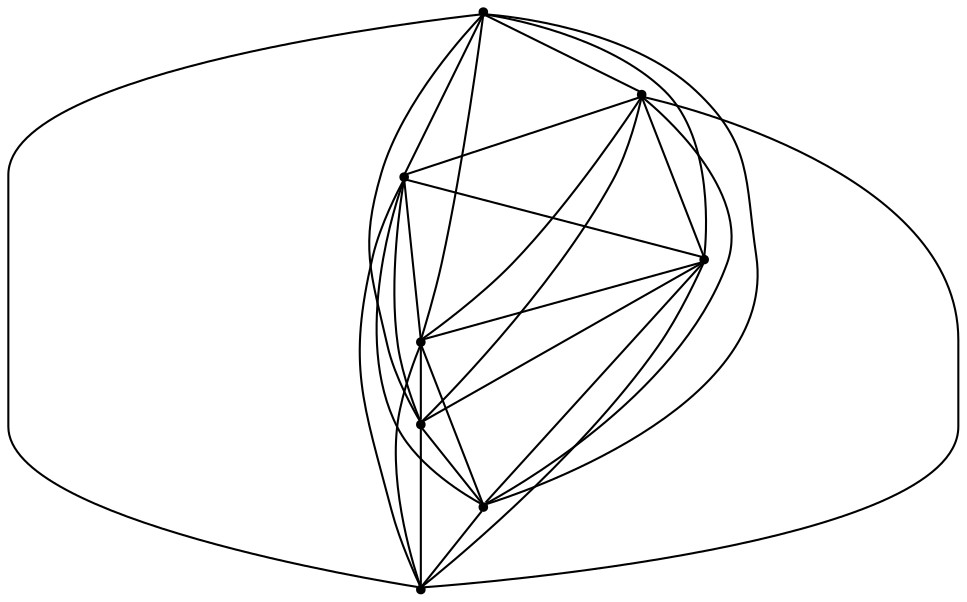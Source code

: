graph {
  node [shape=point,comment="{\"directed\":false,\"doi\":\"10.1007/978-3-030-92931-2_1\",\"figure\":\"1 (3)\"}"]

  v0 [pos="949.6679644816145,318.0467995855993"]
  v1 [pos="866.3213536366185,401.3923889628353"]
  v2 [pos="799.6440649606217,468.06886046462415"]
  v3 [pos="716.2974541156258,318.0467995855993"]
  v4 [pos="799.6440649606217,401.3923889628353"]
  v5 [pos="866.3213536366185,468.06886046462415"]
  v6 [pos="949.6679644816145,551.4144498418602"]
  v7 [pos="716.2974541156258,551.4144498418602"]

  v0 -- v7 [id="-1",pos="949.6679644816145,318.0467995855993 1033.0145753266104,368.0541532119409 1033.0145753266104,518.0762140909658 966.3372866506136,588.9199650616165 899.6599979746169,659.7637160322671 766.3054206226233,651.4291570945435 716.2974541156258,551.4144498418602"]
  v5 -- v4 [id="-2",pos="866.3213536366185,468.06886046462415 799.6440649606217,401.3923889628353 799.6440649606217,401.3923889628353 799.6440649606217,401.3923889628353"]
  v3 -- v6 [id="-3",pos="716.2974541156258,318.0467995855993 632.9508432706298,368.0541532119409 632.9508432706298,518.0762140909658 699.6281319466266,588.9199650616165 766.3054206226233,659.7637160322671 899.6599979746169,651.4291570945435 949.6679644816145,551.4144498418602"]
  v7 -- v4 [id="-4",pos="716.2974541156258,551.4144498418602 749.6360984536241,473.6238447596686 777.4196586215337,423.616491133327 799.6440649606217,401.3923889628353"]
  v7 -- v1 [id="-5",pos="716.2974541156258,551.4144498418602 950.1138464665121,607.222649367042 924.8015229755962,442.21088372982007 866.3213536366185,401.3923889628353"]
  v1 -- v2 [id="-6",pos="866.3213536366185,401.3923889628353 799.6440649606217,468.06886046462415 799.6440649606217,468.06886046462415 799.6440649606217,468.06886046462415"]
  v7 -- v6 [id="-7",pos="716.2974541156258,551.4144498418602 794.0889807905329,606.9767877632463 871.8805710538577,606.9767877632463 949.6679644816145,551.4144498418602"]
  v7 -- v2 [id="-8",pos="716.2974541156258,551.4144498418602 760.7503364525345,518.0762140909658 788.5339602088617,490.2929626351158 799.6440649606217,468.06886046462415"]
  v3 -- v5 [id="-9",pos="716.2974541156258,318.0467995855993 660.4885706157193,551.8603263621796 825.5023586058918,526.548313090505 866.3213536366185,468.06886046462415"]
  v3 -- v1 [id="-10",pos="716.2974541156258,318.0467995855993 794.0889807905329,351.38503533649373 844.0969472975304,379.1682867923437 866.3213536366185,401.3923889628353"]
  v3 -- v4 [id="-11",pos="716.2974541156258,318.0467995855993 749.6360984536241,362.49916891689645 777.4196586215337,390.2782553824326 799.6440649606217,401.3923889628353"]
  v3 -- v7 [id="-12",pos="716.2974541156258,318.0467995855993 671.8487050258674,395.83740466779085 671.8487050258674,473.6238447596686 716.2974541156258,551.4144498418602"]
  v3 -- v2 [id="-13",pos="716.2974541156258,318.0467995855993 721.2774446360547,429.42566701279486 749.0568079683962,479.43305243295566 799.6440649606217,468.06886046462415"]
  v2 -- v5 [id="-14",pos="799.6440649606217,468.06886046462415 821.8726045468601,456.9547268842214 844.0969472975304,456.9547268842214 866.3213536366185,468.06886046462415"]
  v4 -- v2 [id="-15",pos="799.6440649606217,401.3923889628353 810.7583029595321,423.616491133327 810.7583029595321,445.84475829413253 799.6440649606217,468.06886046462415"]
  v5 -- v1 [id="-16",pos="866.3213536366185,468.06886046462415 855.2112488848585,445.84475829413253 855.2112488848585,423.616491133327 866.3213536366185,401.3923889628353"]
  v1 -- v4 [id="-17",pos="866.3213536366185,401.3923889628353 844.0969472975304,412.5065225432381 821.8726045468601,412.5065225432381 799.6440649606217,401.3923889628353"]
  v6 -- v1 [id="-18",pos="949.6679644816145,551.4144498418602 944.6879739611854,440.0355824146646 916.9086106288439,390.0281969945038 866.3213536366185,401.3923889628353"]
  v7 -- v5 [id="-19",pos="716.2974541156258,551.4144498418602 827.6818516224874,546.4345521483231 877.689818129485,518.655465682787 866.3213536366185,468.06886046462415"]
  v6 -- v2 [id="-20",pos="949.6679644816145,551.4144498418602 871.8805710538577,518.0762140909658 821.8726045468601,490.2929626351158 799.6440649606217,468.06886046462415"]
  v6 -- v0 [id="-21",pos="949.6679644816145,551.4144498418602 994.1208468185231,473.6238447596686 994.1208468185231,395.83740466779085 949.6679644816145,318.0467995855993"]
  v6 -- v4 [id="-22",pos="949.6679644816145,551.4144498418602 1005.4768479815209,317.60092306527974 840.4630599913484,342.91293633695443 799.6440649606217,401.3923889628353"]
  v6 -- v5 [id="-23",pos="949.6679644816145,551.4144498418602 916.3293201436161,506.962080510563 888.5457599757065,479.18299404502693 866.3213536366185,468.06886046462415"]
  v0 -- v5 [id="-24",pos="949.6679644816145,318.0467995855993 916.3293201436161,395.83740466779085 888.5457599757065,445.84475829413253 866.3213536366185,468.06886046462415"]
  v0 -- v4 [id="-25",pos="949.6679644816145,318.0467995855993 838.287700221903,323.0267290729555 788.2797337149055,350.80578374467245 799.6440649606217,401.3923889628353"]
  v0 -- v3 [id="-26",pos="949.6679644816145,318.0467995855993 871.8805710538577,273.5944620481213 794.0889807905329,273.5944620481213 716.2974541156258,318.0467995855993"]
  v0 -- v2 [id="-27",pos="949.6679644816145,318.0467995855993 715.8515721307281,262.2386000604175 741.163895621644,427.2503656976394 799.6440649606217,468.06886046462415"]
  v0 -- v1 [id="-28",pos="949.6679644816145,318.0467995855993 905.2150821447057,351.38503533649373 877.4355916355288,379.1682867923437 866.3213536366185,401.3923889628353"]
}